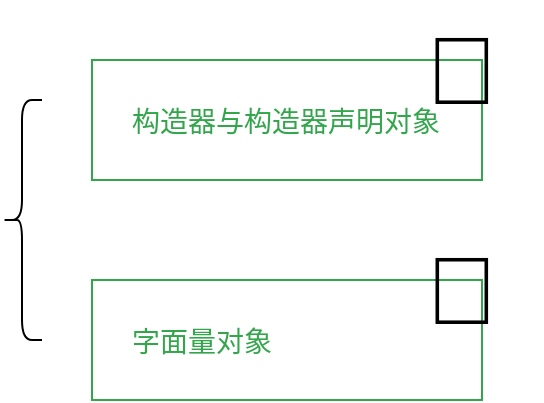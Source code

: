 <mxfile>
    <diagram id="9Gkl-Su-K846KdnqOEIR" name="Page-1">
        <mxGraphModel dx="265" dy="727" grid="1" gridSize="10" guides="1" tooltips="1" connect="1" arrows="1" fold="1" page="1" pageScale="1" pageWidth="827" pageHeight="1169" math="0" shadow="0">
            <root>
                <mxCell id="0"/>
                <mxCell id="1" parent="0"/>
                <UserObject label="构造器与构造器声明对象" id="6">
                    <mxCell style="whiteSpace=wrap;html=1;fontSize=14;align=left;verticalAlign=bottom;fillColor=#ffffff;strokeColor=#33A64C;fontColor=#33A64C;shadow=0;dashed=0;spacing=20;spacingBottom=0;" parent="1" vertex="1">
                        <mxGeometry x="505" y="340" width="195" height="60" as="geometry"/>
                    </mxCell>
                </UserObject>
                <UserObject label="字面量对象" id="8">
                    <mxCell style="whiteSpace=wrap;html=1;fontSize=14;align=left;verticalAlign=bottom;fillColor=#ffffff;strokeColor=#33A64C;fontColor=#33A64C;shadow=0;dashed=0;spacing=20;spacingBottom=0;" parent="1" vertex="1">
                        <mxGeometry x="505" y="450" width="195" height="60" as="geometry"/>
                    </mxCell>
                </UserObject>
                <mxCell id="10" value="" style="shape=curlyBracket;whiteSpace=wrap;html=1;rounded=1;labelPosition=left;verticalLabelPosition=middle;align=right;verticalAlign=middle;" parent="1" vertex="1">
                    <mxGeometry x="460" y="360" width="20" height="120" as="geometry"/>
                </mxCell>
                <UserObject label="&lt;font style=&quot;&quot;&gt;&lt;span style=&quot;background-color: initial;&quot;&gt;&lt;font style=&quot;font-size: 48px;&quot;&gt;🔗&lt;/font&gt;&lt;/span&gt;&lt;br&gt;&lt;/font&gt;" link="https://github.com/zack-xy/knownNet/blob/main/Books/JavaScript%E8%AF%AD%E8%A8%80%E7%B2%BE%E9%AB%93%E4%B8%8E%E7%BC%96%E7%A8%8B%E5%AE%9E%E8%B7%B5/codes/%E6%9E%84%E9%80%A0%E5%99%A8%E4%B8%8E%E6%9E%84%E9%80%A0%E5%99%A8%E5%A3%B0%E6%98%8E%E5%AF%B9%E8%B1%A1.js" id="11">
                    <mxCell style="text;whiteSpace=wrap;html=1;" parent="1" vertex="1">
                        <mxGeometry x="670" y="310" width="60" height="60" as="geometry"/>
                    </mxCell>
                </UserObject>
                <UserObject label="&lt;font style=&quot;&quot;&gt;&lt;span style=&quot;background-color: initial;&quot;&gt;&lt;font style=&quot;font-size: 48px;&quot;&gt;🔗&lt;/font&gt;&lt;/span&gt;&lt;br&gt;&lt;/font&gt;" link="https://github.com/zack-xy/knownNet/blob/main/Books/JavaScript%E8%AF%AD%E8%A8%80%E7%B2%BE%E9%AB%93%E4%B8%8E%E7%BC%96%E7%A8%8B%E5%AE%9E%E8%B7%B5/codes/%E5%A3%B0%E6%98%8E%E5%AF%B9%E8%B1%A1%E5%AD%97%E9%9D%A2%E9%87%8F.js" id="14">
                    <mxCell style="text;whiteSpace=wrap;html=1;fontSize=48;" parent="1" vertex="1">
                        <mxGeometry x="670" y="420" width="60" height="60" as="geometry"/>
                    </mxCell>
                </UserObject>
            </root>
        </mxGraphModel>
    </diagram>
</mxfile>
